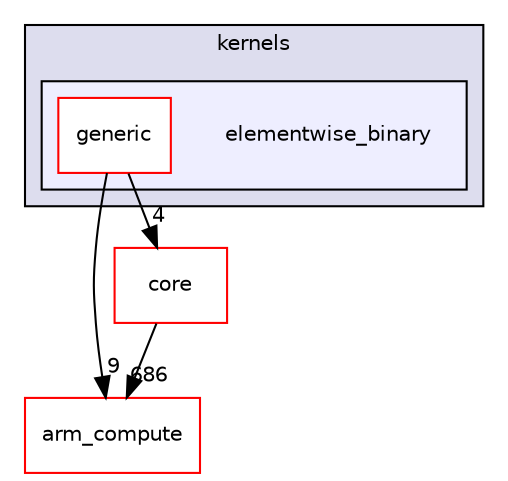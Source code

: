 digraph "src/cpu/kernels/elementwise_binary" {
  compound=true
  node [ fontsize="10", fontname="Helvetica"];
  edge [ labelfontsize="10", labelfontname="Helvetica"];
  subgraph clusterdir_1de7bcbbdec2bf3559cb3c688662d4f5 {
    graph [ bgcolor="#ddddee", pencolor="black", label="kernels" fontname="Helvetica", fontsize="10", URL="dir_1de7bcbbdec2bf3559cb3c688662d4f5.xhtml"]
  subgraph clusterdir_66520ab4814343cef4d99a57e61c0978 {
    graph [ bgcolor="#eeeeff", pencolor="black", label="" URL="dir_66520ab4814343cef4d99a57e61c0978.xhtml"];
    dir_66520ab4814343cef4d99a57e61c0978 [shape=plaintext label="elementwise_binary"];
  dir_8009c81bd03a5456d0f628033db7357f [shape=box label="generic" fillcolor="white" style="filled" color="red" URL="dir_8009c81bd03a5456d0f628033db7357f.xhtml"];
  }
  }
  dir_214608ef36d61442cb2b0c1c4e9a7def [shape=box label="arm_compute" fillcolor="white" style="filled" color="red" URL="dir_214608ef36d61442cb2b0c1c4e9a7def.xhtml"];
  dir_aebb8dcc11953d78e620bbef0b9e2183 [shape=box label="core" fillcolor="white" style="filled" color="red" URL="dir_aebb8dcc11953d78e620bbef0b9e2183.xhtml"];
  dir_8009c81bd03a5456d0f628033db7357f->dir_214608ef36d61442cb2b0c1c4e9a7def [headlabel="9", labeldistance=1.5 headhref="dir_000437_000000.xhtml"];
  dir_8009c81bd03a5456d0f628033db7357f->dir_aebb8dcc11953d78e620bbef0b9e2183 [headlabel="4", labeldistance=1.5 headhref="dir_000437_000017.xhtml"];
  dir_aebb8dcc11953d78e620bbef0b9e2183->dir_214608ef36d61442cb2b0c1c4e9a7def [headlabel="686", labeldistance=1.5 headhref="dir_000017_000000.xhtml"];
}

